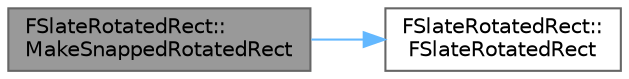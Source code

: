 digraph "FSlateRotatedRect::MakeSnappedRotatedRect"
{
 // INTERACTIVE_SVG=YES
 // LATEX_PDF_SIZE
  bgcolor="transparent";
  edge [fontname=Helvetica,fontsize=10,labelfontname=Helvetica,labelfontsize=10];
  node [fontname=Helvetica,fontsize=10,shape=box,height=0.2,width=0.4];
  rankdir="LR";
  Node1 [id="Node000001",label="FSlateRotatedRect::\lMakeSnappedRotatedRect",height=0.2,width=0.4,color="gray40", fillcolor="grey60", style="filled", fontcolor="black",tooltip="Used to construct a rotated rect from an aligned clip rect and a set of layout and render transforms ..."];
  Node1 -> Node2 [id="edge1_Node000001_Node000002",color="steelblue1",style="solid",tooltip=" "];
  Node2 [id="Node000002",label="FSlateRotatedRect::\lFSlateRotatedRect",height=0.2,width=0.4,color="grey40", fillcolor="white", style="filled",URL="$d6/deb/structFSlateRotatedRect.html#ababa25f0e571f5582e30ab0709a3af8e",tooltip="Default ctor."];
}
